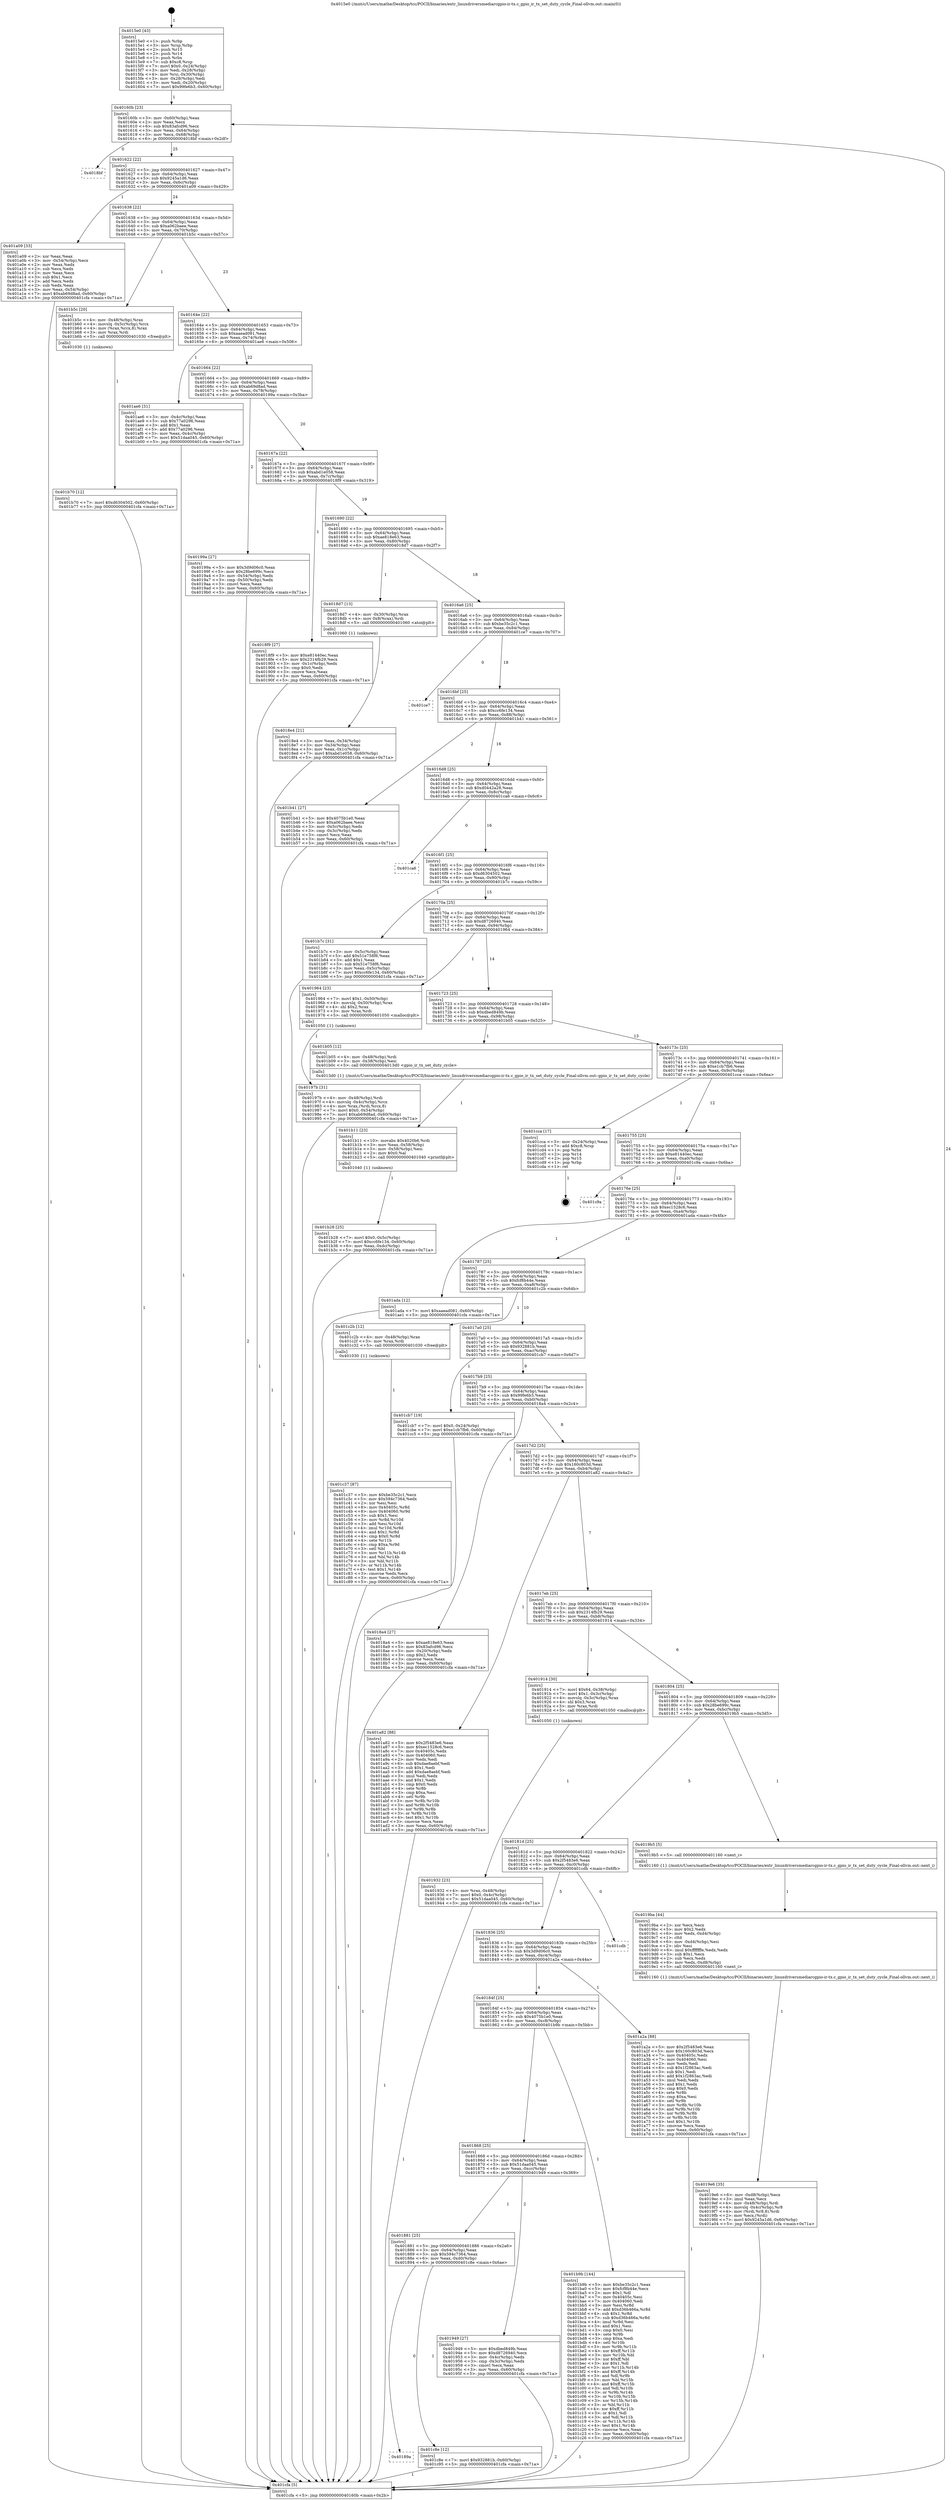 digraph "0x4015e0" {
  label = "0x4015e0 (/mnt/c/Users/mathe/Desktop/tcc/POCII/binaries/extr_linuxdriversmediarcgpio-ir-tx.c_gpio_ir_tx_set_duty_cycle_Final-ollvm.out::main(0))"
  labelloc = "t"
  node[shape=record]

  Entry [label="",width=0.3,height=0.3,shape=circle,fillcolor=black,style=filled]
  "0x40160b" [label="{
     0x40160b [23]\l
     | [instrs]\l
     &nbsp;&nbsp;0x40160b \<+3\>: mov -0x60(%rbp),%eax\l
     &nbsp;&nbsp;0x40160e \<+2\>: mov %eax,%ecx\l
     &nbsp;&nbsp;0x401610 \<+6\>: sub $0x83afcd96,%ecx\l
     &nbsp;&nbsp;0x401616 \<+3\>: mov %eax,-0x64(%rbp)\l
     &nbsp;&nbsp;0x401619 \<+3\>: mov %ecx,-0x68(%rbp)\l
     &nbsp;&nbsp;0x40161c \<+6\>: je 00000000004018bf \<main+0x2df\>\l
  }"]
  "0x4018bf" [label="{
     0x4018bf\l
  }", style=dashed]
  "0x401622" [label="{
     0x401622 [22]\l
     | [instrs]\l
     &nbsp;&nbsp;0x401622 \<+5\>: jmp 0000000000401627 \<main+0x47\>\l
     &nbsp;&nbsp;0x401627 \<+3\>: mov -0x64(%rbp),%eax\l
     &nbsp;&nbsp;0x40162a \<+5\>: sub $0x9245a1d6,%eax\l
     &nbsp;&nbsp;0x40162f \<+3\>: mov %eax,-0x6c(%rbp)\l
     &nbsp;&nbsp;0x401632 \<+6\>: je 0000000000401a09 \<main+0x429\>\l
  }"]
  Exit [label="",width=0.3,height=0.3,shape=circle,fillcolor=black,style=filled,peripheries=2]
  "0x401a09" [label="{
     0x401a09 [33]\l
     | [instrs]\l
     &nbsp;&nbsp;0x401a09 \<+2\>: xor %eax,%eax\l
     &nbsp;&nbsp;0x401a0b \<+3\>: mov -0x54(%rbp),%ecx\l
     &nbsp;&nbsp;0x401a0e \<+2\>: mov %eax,%edx\l
     &nbsp;&nbsp;0x401a10 \<+2\>: sub %ecx,%edx\l
     &nbsp;&nbsp;0x401a12 \<+2\>: mov %eax,%ecx\l
     &nbsp;&nbsp;0x401a14 \<+3\>: sub $0x1,%ecx\l
     &nbsp;&nbsp;0x401a17 \<+2\>: add %ecx,%edx\l
     &nbsp;&nbsp;0x401a19 \<+2\>: sub %edx,%eax\l
     &nbsp;&nbsp;0x401a1b \<+3\>: mov %eax,-0x54(%rbp)\l
     &nbsp;&nbsp;0x401a1e \<+7\>: movl $0xab69d8ad,-0x60(%rbp)\l
     &nbsp;&nbsp;0x401a25 \<+5\>: jmp 0000000000401cfa \<main+0x71a\>\l
  }"]
  "0x401638" [label="{
     0x401638 [22]\l
     | [instrs]\l
     &nbsp;&nbsp;0x401638 \<+5\>: jmp 000000000040163d \<main+0x5d\>\l
     &nbsp;&nbsp;0x40163d \<+3\>: mov -0x64(%rbp),%eax\l
     &nbsp;&nbsp;0x401640 \<+5\>: sub $0xa062baee,%eax\l
     &nbsp;&nbsp;0x401645 \<+3\>: mov %eax,-0x70(%rbp)\l
     &nbsp;&nbsp;0x401648 \<+6\>: je 0000000000401b5c \<main+0x57c\>\l
  }"]
  "0x40189a" [label="{
     0x40189a\l
  }", style=dashed]
  "0x401b5c" [label="{
     0x401b5c [20]\l
     | [instrs]\l
     &nbsp;&nbsp;0x401b5c \<+4\>: mov -0x48(%rbp),%rax\l
     &nbsp;&nbsp;0x401b60 \<+4\>: movslq -0x5c(%rbp),%rcx\l
     &nbsp;&nbsp;0x401b64 \<+4\>: mov (%rax,%rcx,8),%rax\l
     &nbsp;&nbsp;0x401b68 \<+3\>: mov %rax,%rdi\l
     &nbsp;&nbsp;0x401b6b \<+5\>: call 0000000000401030 \<free@plt\>\l
     | [calls]\l
     &nbsp;&nbsp;0x401030 \{1\} (unknown)\l
  }"]
  "0x40164e" [label="{
     0x40164e [22]\l
     | [instrs]\l
     &nbsp;&nbsp;0x40164e \<+5\>: jmp 0000000000401653 \<main+0x73\>\l
     &nbsp;&nbsp;0x401653 \<+3\>: mov -0x64(%rbp),%eax\l
     &nbsp;&nbsp;0x401656 \<+5\>: sub $0xaaead081,%eax\l
     &nbsp;&nbsp;0x40165b \<+3\>: mov %eax,-0x74(%rbp)\l
     &nbsp;&nbsp;0x40165e \<+6\>: je 0000000000401ae6 \<main+0x506\>\l
  }"]
  "0x401c8e" [label="{
     0x401c8e [12]\l
     | [instrs]\l
     &nbsp;&nbsp;0x401c8e \<+7\>: movl $0x932881b,-0x60(%rbp)\l
     &nbsp;&nbsp;0x401c95 \<+5\>: jmp 0000000000401cfa \<main+0x71a\>\l
  }"]
  "0x401ae6" [label="{
     0x401ae6 [31]\l
     | [instrs]\l
     &nbsp;&nbsp;0x401ae6 \<+3\>: mov -0x4c(%rbp),%eax\l
     &nbsp;&nbsp;0x401ae9 \<+5\>: sub $0x77a0296,%eax\l
     &nbsp;&nbsp;0x401aee \<+3\>: add $0x1,%eax\l
     &nbsp;&nbsp;0x401af1 \<+5\>: add $0x77a0296,%eax\l
     &nbsp;&nbsp;0x401af6 \<+3\>: mov %eax,-0x4c(%rbp)\l
     &nbsp;&nbsp;0x401af9 \<+7\>: movl $0x51daa045,-0x60(%rbp)\l
     &nbsp;&nbsp;0x401b00 \<+5\>: jmp 0000000000401cfa \<main+0x71a\>\l
  }"]
  "0x401664" [label="{
     0x401664 [22]\l
     | [instrs]\l
     &nbsp;&nbsp;0x401664 \<+5\>: jmp 0000000000401669 \<main+0x89\>\l
     &nbsp;&nbsp;0x401669 \<+3\>: mov -0x64(%rbp),%eax\l
     &nbsp;&nbsp;0x40166c \<+5\>: sub $0xab69d8ad,%eax\l
     &nbsp;&nbsp;0x401671 \<+3\>: mov %eax,-0x78(%rbp)\l
     &nbsp;&nbsp;0x401674 \<+6\>: je 000000000040199a \<main+0x3ba\>\l
  }"]
  "0x401c37" [label="{
     0x401c37 [87]\l
     | [instrs]\l
     &nbsp;&nbsp;0x401c37 \<+5\>: mov $0xbe35c2c1,%ecx\l
     &nbsp;&nbsp;0x401c3c \<+5\>: mov $0x594c7364,%edx\l
     &nbsp;&nbsp;0x401c41 \<+2\>: xor %esi,%esi\l
     &nbsp;&nbsp;0x401c43 \<+8\>: mov 0x40405c,%r8d\l
     &nbsp;&nbsp;0x401c4b \<+8\>: mov 0x404060,%r9d\l
     &nbsp;&nbsp;0x401c53 \<+3\>: sub $0x1,%esi\l
     &nbsp;&nbsp;0x401c56 \<+3\>: mov %r8d,%r10d\l
     &nbsp;&nbsp;0x401c59 \<+3\>: add %esi,%r10d\l
     &nbsp;&nbsp;0x401c5c \<+4\>: imul %r10d,%r8d\l
     &nbsp;&nbsp;0x401c60 \<+4\>: and $0x1,%r8d\l
     &nbsp;&nbsp;0x401c64 \<+4\>: cmp $0x0,%r8d\l
     &nbsp;&nbsp;0x401c68 \<+4\>: sete %r11b\l
     &nbsp;&nbsp;0x401c6c \<+4\>: cmp $0xa,%r9d\l
     &nbsp;&nbsp;0x401c70 \<+3\>: setl %bl\l
     &nbsp;&nbsp;0x401c73 \<+3\>: mov %r11b,%r14b\l
     &nbsp;&nbsp;0x401c76 \<+3\>: and %bl,%r14b\l
     &nbsp;&nbsp;0x401c79 \<+3\>: xor %bl,%r11b\l
     &nbsp;&nbsp;0x401c7c \<+3\>: or %r11b,%r14b\l
     &nbsp;&nbsp;0x401c7f \<+4\>: test $0x1,%r14b\l
     &nbsp;&nbsp;0x401c83 \<+3\>: cmovne %edx,%ecx\l
     &nbsp;&nbsp;0x401c86 \<+3\>: mov %ecx,-0x60(%rbp)\l
     &nbsp;&nbsp;0x401c89 \<+5\>: jmp 0000000000401cfa \<main+0x71a\>\l
  }"]
  "0x40199a" [label="{
     0x40199a [27]\l
     | [instrs]\l
     &nbsp;&nbsp;0x40199a \<+5\>: mov $0x3d9d06c0,%eax\l
     &nbsp;&nbsp;0x40199f \<+5\>: mov $0x28be699c,%ecx\l
     &nbsp;&nbsp;0x4019a4 \<+3\>: mov -0x54(%rbp),%edx\l
     &nbsp;&nbsp;0x4019a7 \<+3\>: cmp -0x50(%rbp),%edx\l
     &nbsp;&nbsp;0x4019aa \<+3\>: cmovl %ecx,%eax\l
     &nbsp;&nbsp;0x4019ad \<+3\>: mov %eax,-0x60(%rbp)\l
     &nbsp;&nbsp;0x4019b0 \<+5\>: jmp 0000000000401cfa \<main+0x71a\>\l
  }"]
  "0x40167a" [label="{
     0x40167a [22]\l
     | [instrs]\l
     &nbsp;&nbsp;0x40167a \<+5\>: jmp 000000000040167f \<main+0x9f\>\l
     &nbsp;&nbsp;0x40167f \<+3\>: mov -0x64(%rbp),%eax\l
     &nbsp;&nbsp;0x401682 \<+5\>: sub $0xabd1e058,%eax\l
     &nbsp;&nbsp;0x401687 \<+3\>: mov %eax,-0x7c(%rbp)\l
     &nbsp;&nbsp;0x40168a \<+6\>: je 00000000004018f9 \<main+0x319\>\l
  }"]
  "0x401b70" [label="{
     0x401b70 [12]\l
     | [instrs]\l
     &nbsp;&nbsp;0x401b70 \<+7\>: movl $0xd6304502,-0x60(%rbp)\l
     &nbsp;&nbsp;0x401b77 \<+5\>: jmp 0000000000401cfa \<main+0x71a\>\l
  }"]
  "0x4018f9" [label="{
     0x4018f9 [27]\l
     | [instrs]\l
     &nbsp;&nbsp;0x4018f9 \<+5\>: mov $0xe81440ec,%eax\l
     &nbsp;&nbsp;0x4018fe \<+5\>: mov $0x2314fb29,%ecx\l
     &nbsp;&nbsp;0x401903 \<+3\>: mov -0x1c(%rbp),%edx\l
     &nbsp;&nbsp;0x401906 \<+3\>: cmp $0x0,%edx\l
     &nbsp;&nbsp;0x401909 \<+3\>: cmove %ecx,%eax\l
     &nbsp;&nbsp;0x40190c \<+3\>: mov %eax,-0x60(%rbp)\l
     &nbsp;&nbsp;0x40190f \<+5\>: jmp 0000000000401cfa \<main+0x71a\>\l
  }"]
  "0x401690" [label="{
     0x401690 [22]\l
     | [instrs]\l
     &nbsp;&nbsp;0x401690 \<+5\>: jmp 0000000000401695 \<main+0xb5\>\l
     &nbsp;&nbsp;0x401695 \<+3\>: mov -0x64(%rbp),%eax\l
     &nbsp;&nbsp;0x401698 \<+5\>: sub $0xae818e63,%eax\l
     &nbsp;&nbsp;0x40169d \<+3\>: mov %eax,-0x80(%rbp)\l
     &nbsp;&nbsp;0x4016a0 \<+6\>: je 00000000004018d7 \<main+0x2f7\>\l
  }"]
  "0x401b28" [label="{
     0x401b28 [25]\l
     | [instrs]\l
     &nbsp;&nbsp;0x401b28 \<+7\>: movl $0x0,-0x5c(%rbp)\l
     &nbsp;&nbsp;0x401b2f \<+7\>: movl $0xcc6fe134,-0x60(%rbp)\l
     &nbsp;&nbsp;0x401b36 \<+6\>: mov %eax,-0xdc(%rbp)\l
     &nbsp;&nbsp;0x401b3c \<+5\>: jmp 0000000000401cfa \<main+0x71a\>\l
  }"]
  "0x4018d7" [label="{
     0x4018d7 [13]\l
     | [instrs]\l
     &nbsp;&nbsp;0x4018d7 \<+4\>: mov -0x30(%rbp),%rax\l
     &nbsp;&nbsp;0x4018db \<+4\>: mov 0x8(%rax),%rdi\l
     &nbsp;&nbsp;0x4018df \<+5\>: call 0000000000401060 \<atoi@plt\>\l
     | [calls]\l
     &nbsp;&nbsp;0x401060 \{1\} (unknown)\l
  }"]
  "0x4016a6" [label="{
     0x4016a6 [25]\l
     | [instrs]\l
     &nbsp;&nbsp;0x4016a6 \<+5\>: jmp 00000000004016ab \<main+0xcb\>\l
     &nbsp;&nbsp;0x4016ab \<+3\>: mov -0x64(%rbp),%eax\l
     &nbsp;&nbsp;0x4016ae \<+5\>: sub $0xbe35c2c1,%eax\l
     &nbsp;&nbsp;0x4016b3 \<+6\>: mov %eax,-0x84(%rbp)\l
     &nbsp;&nbsp;0x4016b9 \<+6\>: je 0000000000401ce7 \<main+0x707\>\l
  }"]
  "0x401b11" [label="{
     0x401b11 [23]\l
     | [instrs]\l
     &nbsp;&nbsp;0x401b11 \<+10\>: movabs $0x4020b6,%rdi\l
     &nbsp;&nbsp;0x401b1b \<+3\>: mov %eax,-0x58(%rbp)\l
     &nbsp;&nbsp;0x401b1e \<+3\>: mov -0x58(%rbp),%esi\l
     &nbsp;&nbsp;0x401b21 \<+2\>: mov $0x0,%al\l
     &nbsp;&nbsp;0x401b23 \<+5\>: call 0000000000401040 \<printf@plt\>\l
     | [calls]\l
     &nbsp;&nbsp;0x401040 \{1\} (unknown)\l
  }"]
  "0x401ce7" [label="{
     0x401ce7\l
  }", style=dashed]
  "0x4016bf" [label="{
     0x4016bf [25]\l
     | [instrs]\l
     &nbsp;&nbsp;0x4016bf \<+5\>: jmp 00000000004016c4 \<main+0xe4\>\l
     &nbsp;&nbsp;0x4016c4 \<+3\>: mov -0x64(%rbp),%eax\l
     &nbsp;&nbsp;0x4016c7 \<+5\>: sub $0xcc6fe134,%eax\l
     &nbsp;&nbsp;0x4016cc \<+6\>: mov %eax,-0x88(%rbp)\l
     &nbsp;&nbsp;0x4016d2 \<+6\>: je 0000000000401b41 \<main+0x561\>\l
  }"]
  "0x4019e6" [label="{
     0x4019e6 [35]\l
     | [instrs]\l
     &nbsp;&nbsp;0x4019e6 \<+6\>: mov -0xd8(%rbp),%ecx\l
     &nbsp;&nbsp;0x4019ec \<+3\>: imul %eax,%ecx\l
     &nbsp;&nbsp;0x4019ef \<+4\>: mov -0x48(%rbp),%rdi\l
     &nbsp;&nbsp;0x4019f3 \<+4\>: movslq -0x4c(%rbp),%r8\l
     &nbsp;&nbsp;0x4019f7 \<+4\>: mov (%rdi,%r8,8),%rdi\l
     &nbsp;&nbsp;0x4019fb \<+2\>: mov %ecx,(%rdi)\l
     &nbsp;&nbsp;0x4019fd \<+7\>: movl $0x9245a1d6,-0x60(%rbp)\l
     &nbsp;&nbsp;0x401a04 \<+5\>: jmp 0000000000401cfa \<main+0x71a\>\l
  }"]
  "0x401b41" [label="{
     0x401b41 [27]\l
     | [instrs]\l
     &nbsp;&nbsp;0x401b41 \<+5\>: mov $0x4075b1e0,%eax\l
     &nbsp;&nbsp;0x401b46 \<+5\>: mov $0xa062baee,%ecx\l
     &nbsp;&nbsp;0x401b4b \<+3\>: mov -0x5c(%rbp),%edx\l
     &nbsp;&nbsp;0x401b4e \<+3\>: cmp -0x3c(%rbp),%edx\l
     &nbsp;&nbsp;0x401b51 \<+3\>: cmovl %ecx,%eax\l
     &nbsp;&nbsp;0x401b54 \<+3\>: mov %eax,-0x60(%rbp)\l
     &nbsp;&nbsp;0x401b57 \<+5\>: jmp 0000000000401cfa \<main+0x71a\>\l
  }"]
  "0x4016d8" [label="{
     0x4016d8 [25]\l
     | [instrs]\l
     &nbsp;&nbsp;0x4016d8 \<+5\>: jmp 00000000004016dd \<main+0xfd\>\l
     &nbsp;&nbsp;0x4016dd \<+3\>: mov -0x64(%rbp),%eax\l
     &nbsp;&nbsp;0x4016e0 \<+5\>: sub $0xd0442a28,%eax\l
     &nbsp;&nbsp;0x4016e5 \<+6\>: mov %eax,-0x8c(%rbp)\l
     &nbsp;&nbsp;0x4016eb \<+6\>: je 0000000000401ca6 \<main+0x6c6\>\l
  }"]
  "0x4019ba" [label="{
     0x4019ba [44]\l
     | [instrs]\l
     &nbsp;&nbsp;0x4019ba \<+2\>: xor %ecx,%ecx\l
     &nbsp;&nbsp;0x4019bc \<+5\>: mov $0x2,%edx\l
     &nbsp;&nbsp;0x4019c1 \<+6\>: mov %edx,-0xd4(%rbp)\l
     &nbsp;&nbsp;0x4019c7 \<+1\>: cltd\l
     &nbsp;&nbsp;0x4019c8 \<+6\>: mov -0xd4(%rbp),%esi\l
     &nbsp;&nbsp;0x4019ce \<+2\>: idiv %esi\l
     &nbsp;&nbsp;0x4019d0 \<+6\>: imul $0xfffffffe,%edx,%edx\l
     &nbsp;&nbsp;0x4019d6 \<+3\>: sub $0x1,%ecx\l
     &nbsp;&nbsp;0x4019d9 \<+2\>: sub %ecx,%edx\l
     &nbsp;&nbsp;0x4019db \<+6\>: mov %edx,-0xd8(%rbp)\l
     &nbsp;&nbsp;0x4019e1 \<+5\>: call 0000000000401160 \<next_i\>\l
     | [calls]\l
     &nbsp;&nbsp;0x401160 \{1\} (/mnt/c/Users/mathe/Desktop/tcc/POCII/binaries/extr_linuxdriversmediarcgpio-ir-tx.c_gpio_ir_tx_set_duty_cycle_Final-ollvm.out::next_i)\l
  }"]
  "0x401ca6" [label="{
     0x401ca6\l
  }", style=dashed]
  "0x4016f1" [label="{
     0x4016f1 [25]\l
     | [instrs]\l
     &nbsp;&nbsp;0x4016f1 \<+5\>: jmp 00000000004016f6 \<main+0x116\>\l
     &nbsp;&nbsp;0x4016f6 \<+3\>: mov -0x64(%rbp),%eax\l
     &nbsp;&nbsp;0x4016f9 \<+5\>: sub $0xd6304502,%eax\l
     &nbsp;&nbsp;0x4016fe \<+6\>: mov %eax,-0x90(%rbp)\l
     &nbsp;&nbsp;0x401704 \<+6\>: je 0000000000401b7c \<main+0x59c\>\l
  }"]
  "0x40197b" [label="{
     0x40197b [31]\l
     | [instrs]\l
     &nbsp;&nbsp;0x40197b \<+4\>: mov -0x48(%rbp),%rdi\l
     &nbsp;&nbsp;0x40197f \<+4\>: movslq -0x4c(%rbp),%rcx\l
     &nbsp;&nbsp;0x401983 \<+4\>: mov %rax,(%rdi,%rcx,8)\l
     &nbsp;&nbsp;0x401987 \<+7\>: movl $0x0,-0x54(%rbp)\l
     &nbsp;&nbsp;0x40198e \<+7\>: movl $0xab69d8ad,-0x60(%rbp)\l
     &nbsp;&nbsp;0x401995 \<+5\>: jmp 0000000000401cfa \<main+0x71a\>\l
  }"]
  "0x401b7c" [label="{
     0x401b7c [31]\l
     | [instrs]\l
     &nbsp;&nbsp;0x401b7c \<+3\>: mov -0x5c(%rbp),%eax\l
     &nbsp;&nbsp;0x401b7f \<+5\>: add $0x51e758f6,%eax\l
     &nbsp;&nbsp;0x401b84 \<+3\>: add $0x1,%eax\l
     &nbsp;&nbsp;0x401b87 \<+5\>: sub $0x51e758f6,%eax\l
     &nbsp;&nbsp;0x401b8c \<+3\>: mov %eax,-0x5c(%rbp)\l
     &nbsp;&nbsp;0x401b8f \<+7\>: movl $0xcc6fe134,-0x60(%rbp)\l
     &nbsp;&nbsp;0x401b96 \<+5\>: jmp 0000000000401cfa \<main+0x71a\>\l
  }"]
  "0x40170a" [label="{
     0x40170a [25]\l
     | [instrs]\l
     &nbsp;&nbsp;0x40170a \<+5\>: jmp 000000000040170f \<main+0x12f\>\l
     &nbsp;&nbsp;0x40170f \<+3\>: mov -0x64(%rbp),%eax\l
     &nbsp;&nbsp;0x401712 \<+5\>: sub $0xd8726940,%eax\l
     &nbsp;&nbsp;0x401717 \<+6\>: mov %eax,-0x94(%rbp)\l
     &nbsp;&nbsp;0x40171d \<+6\>: je 0000000000401964 \<main+0x384\>\l
  }"]
  "0x401881" [label="{
     0x401881 [25]\l
     | [instrs]\l
     &nbsp;&nbsp;0x401881 \<+5\>: jmp 0000000000401886 \<main+0x2a6\>\l
     &nbsp;&nbsp;0x401886 \<+3\>: mov -0x64(%rbp),%eax\l
     &nbsp;&nbsp;0x401889 \<+5\>: sub $0x594c7364,%eax\l
     &nbsp;&nbsp;0x40188e \<+6\>: mov %eax,-0xd0(%rbp)\l
     &nbsp;&nbsp;0x401894 \<+6\>: je 0000000000401c8e \<main+0x6ae\>\l
  }"]
  "0x401964" [label="{
     0x401964 [23]\l
     | [instrs]\l
     &nbsp;&nbsp;0x401964 \<+7\>: movl $0x1,-0x50(%rbp)\l
     &nbsp;&nbsp;0x40196b \<+4\>: movslq -0x50(%rbp),%rax\l
     &nbsp;&nbsp;0x40196f \<+4\>: shl $0x2,%rax\l
     &nbsp;&nbsp;0x401973 \<+3\>: mov %rax,%rdi\l
     &nbsp;&nbsp;0x401976 \<+5\>: call 0000000000401050 \<malloc@plt\>\l
     | [calls]\l
     &nbsp;&nbsp;0x401050 \{1\} (unknown)\l
  }"]
  "0x401723" [label="{
     0x401723 [25]\l
     | [instrs]\l
     &nbsp;&nbsp;0x401723 \<+5\>: jmp 0000000000401728 \<main+0x148\>\l
     &nbsp;&nbsp;0x401728 \<+3\>: mov -0x64(%rbp),%eax\l
     &nbsp;&nbsp;0x40172b \<+5\>: sub $0xdbed849b,%eax\l
     &nbsp;&nbsp;0x401730 \<+6\>: mov %eax,-0x98(%rbp)\l
     &nbsp;&nbsp;0x401736 \<+6\>: je 0000000000401b05 \<main+0x525\>\l
  }"]
  "0x401949" [label="{
     0x401949 [27]\l
     | [instrs]\l
     &nbsp;&nbsp;0x401949 \<+5\>: mov $0xdbed849b,%eax\l
     &nbsp;&nbsp;0x40194e \<+5\>: mov $0xd8726940,%ecx\l
     &nbsp;&nbsp;0x401953 \<+3\>: mov -0x4c(%rbp),%edx\l
     &nbsp;&nbsp;0x401956 \<+3\>: cmp -0x3c(%rbp),%edx\l
     &nbsp;&nbsp;0x401959 \<+3\>: cmovl %ecx,%eax\l
     &nbsp;&nbsp;0x40195c \<+3\>: mov %eax,-0x60(%rbp)\l
     &nbsp;&nbsp;0x40195f \<+5\>: jmp 0000000000401cfa \<main+0x71a\>\l
  }"]
  "0x401b05" [label="{
     0x401b05 [12]\l
     | [instrs]\l
     &nbsp;&nbsp;0x401b05 \<+4\>: mov -0x48(%rbp),%rdi\l
     &nbsp;&nbsp;0x401b09 \<+3\>: mov -0x38(%rbp),%esi\l
     &nbsp;&nbsp;0x401b0c \<+5\>: call 00000000004013d0 \<gpio_ir_tx_set_duty_cycle\>\l
     | [calls]\l
     &nbsp;&nbsp;0x4013d0 \{1\} (/mnt/c/Users/mathe/Desktop/tcc/POCII/binaries/extr_linuxdriversmediarcgpio-ir-tx.c_gpio_ir_tx_set_duty_cycle_Final-ollvm.out::gpio_ir_tx_set_duty_cycle)\l
  }"]
  "0x40173c" [label="{
     0x40173c [25]\l
     | [instrs]\l
     &nbsp;&nbsp;0x40173c \<+5\>: jmp 0000000000401741 \<main+0x161\>\l
     &nbsp;&nbsp;0x401741 \<+3\>: mov -0x64(%rbp),%eax\l
     &nbsp;&nbsp;0x401744 \<+5\>: sub $0xe1cb7fb6,%eax\l
     &nbsp;&nbsp;0x401749 \<+6\>: mov %eax,-0x9c(%rbp)\l
     &nbsp;&nbsp;0x40174f \<+6\>: je 0000000000401cca \<main+0x6ea\>\l
  }"]
  "0x401868" [label="{
     0x401868 [25]\l
     | [instrs]\l
     &nbsp;&nbsp;0x401868 \<+5\>: jmp 000000000040186d \<main+0x28d\>\l
     &nbsp;&nbsp;0x40186d \<+3\>: mov -0x64(%rbp),%eax\l
     &nbsp;&nbsp;0x401870 \<+5\>: sub $0x51daa045,%eax\l
     &nbsp;&nbsp;0x401875 \<+6\>: mov %eax,-0xcc(%rbp)\l
     &nbsp;&nbsp;0x40187b \<+6\>: je 0000000000401949 \<main+0x369\>\l
  }"]
  "0x401cca" [label="{
     0x401cca [17]\l
     | [instrs]\l
     &nbsp;&nbsp;0x401cca \<+3\>: mov -0x24(%rbp),%eax\l
     &nbsp;&nbsp;0x401ccd \<+7\>: add $0xc8,%rsp\l
     &nbsp;&nbsp;0x401cd4 \<+1\>: pop %rbx\l
     &nbsp;&nbsp;0x401cd5 \<+2\>: pop %r14\l
     &nbsp;&nbsp;0x401cd7 \<+2\>: pop %r15\l
     &nbsp;&nbsp;0x401cd9 \<+1\>: pop %rbp\l
     &nbsp;&nbsp;0x401cda \<+1\>: ret\l
  }"]
  "0x401755" [label="{
     0x401755 [25]\l
     | [instrs]\l
     &nbsp;&nbsp;0x401755 \<+5\>: jmp 000000000040175a \<main+0x17a\>\l
     &nbsp;&nbsp;0x40175a \<+3\>: mov -0x64(%rbp),%eax\l
     &nbsp;&nbsp;0x40175d \<+5\>: sub $0xe81440ec,%eax\l
     &nbsp;&nbsp;0x401762 \<+6\>: mov %eax,-0xa0(%rbp)\l
     &nbsp;&nbsp;0x401768 \<+6\>: je 0000000000401c9a \<main+0x6ba\>\l
  }"]
  "0x401b9b" [label="{
     0x401b9b [144]\l
     | [instrs]\l
     &nbsp;&nbsp;0x401b9b \<+5\>: mov $0xbe35c2c1,%eax\l
     &nbsp;&nbsp;0x401ba0 \<+5\>: mov $0xfcf8b44e,%ecx\l
     &nbsp;&nbsp;0x401ba5 \<+2\>: mov $0x1,%dl\l
     &nbsp;&nbsp;0x401ba7 \<+7\>: mov 0x40405c,%esi\l
     &nbsp;&nbsp;0x401bae \<+7\>: mov 0x404060,%edi\l
     &nbsp;&nbsp;0x401bb5 \<+3\>: mov %esi,%r8d\l
     &nbsp;&nbsp;0x401bb8 \<+7\>: add $0xd36b466a,%r8d\l
     &nbsp;&nbsp;0x401bbf \<+4\>: sub $0x1,%r8d\l
     &nbsp;&nbsp;0x401bc3 \<+7\>: sub $0xd36b466a,%r8d\l
     &nbsp;&nbsp;0x401bca \<+4\>: imul %r8d,%esi\l
     &nbsp;&nbsp;0x401bce \<+3\>: and $0x1,%esi\l
     &nbsp;&nbsp;0x401bd1 \<+3\>: cmp $0x0,%esi\l
     &nbsp;&nbsp;0x401bd4 \<+4\>: sete %r9b\l
     &nbsp;&nbsp;0x401bd8 \<+3\>: cmp $0xa,%edi\l
     &nbsp;&nbsp;0x401bdb \<+4\>: setl %r10b\l
     &nbsp;&nbsp;0x401bdf \<+3\>: mov %r9b,%r11b\l
     &nbsp;&nbsp;0x401be2 \<+4\>: xor $0xff,%r11b\l
     &nbsp;&nbsp;0x401be6 \<+3\>: mov %r10b,%bl\l
     &nbsp;&nbsp;0x401be9 \<+3\>: xor $0xff,%bl\l
     &nbsp;&nbsp;0x401bec \<+3\>: xor $0x1,%dl\l
     &nbsp;&nbsp;0x401bef \<+3\>: mov %r11b,%r14b\l
     &nbsp;&nbsp;0x401bf2 \<+4\>: and $0xff,%r14b\l
     &nbsp;&nbsp;0x401bf6 \<+3\>: and %dl,%r9b\l
     &nbsp;&nbsp;0x401bf9 \<+3\>: mov %bl,%r15b\l
     &nbsp;&nbsp;0x401bfc \<+4\>: and $0xff,%r15b\l
     &nbsp;&nbsp;0x401c00 \<+3\>: and %dl,%r10b\l
     &nbsp;&nbsp;0x401c03 \<+3\>: or %r9b,%r14b\l
     &nbsp;&nbsp;0x401c06 \<+3\>: or %r10b,%r15b\l
     &nbsp;&nbsp;0x401c09 \<+3\>: xor %r15b,%r14b\l
     &nbsp;&nbsp;0x401c0c \<+3\>: or %bl,%r11b\l
     &nbsp;&nbsp;0x401c0f \<+4\>: xor $0xff,%r11b\l
     &nbsp;&nbsp;0x401c13 \<+3\>: or $0x1,%dl\l
     &nbsp;&nbsp;0x401c16 \<+3\>: and %dl,%r11b\l
     &nbsp;&nbsp;0x401c19 \<+3\>: or %r11b,%r14b\l
     &nbsp;&nbsp;0x401c1c \<+4\>: test $0x1,%r14b\l
     &nbsp;&nbsp;0x401c20 \<+3\>: cmovne %ecx,%eax\l
     &nbsp;&nbsp;0x401c23 \<+3\>: mov %eax,-0x60(%rbp)\l
     &nbsp;&nbsp;0x401c26 \<+5\>: jmp 0000000000401cfa \<main+0x71a\>\l
  }"]
  "0x401c9a" [label="{
     0x401c9a\l
  }", style=dashed]
  "0x40176e" [label="{
     0x40176e [25]\l
     | [instrs]\l
     &nbsp;&nbsp;0x40176e \<+5\>: jmp 0000000000401773 \<main+0x193\>\l
     &nbsp;&nbsp;0x401773 \<+3\>: mov -0x64(%rbp),%eax\l
     &nbsp;&nbsp;0x401776 \<+5\>: sub $0xec1528c6,%eax\l
     &nbsp;&nbsp;0x40177b \<+6\>: mov %eax,-0xa4(%rbp)\l
     &nbsp;&nbsp;0x401781 \<+6\>: je 0000000000401ada \<main+0x4fa\>\l
  }"]
  "0x40184f" [label="{
     0x40184f [25]\l
     | [instrs]\l
     &nbsp;&nbsp;0x40184f \<+5\>: jmp 0000000000401854 \<main+0x274\>\l
     &nbsp;&nbsp;0x401854 \<+3\>: mov -0x64(%rbp),%eax\l
     &nbsp;&nbsp;0x401857 \<+5\>: sub $0x4075b1e0,%eax\l
     &nbsp;&nbsp;0x40185c \<+6\>: mov %eax,-0xc8(%rbp)\l
     &nbsp;&nbsp;0x401862 \<+6\>: je 0000000000401b9b \<main+0x5bb\>\l
  }"]
  "0x401ada" [label="{
     0x401ada [12]\l
     | [instrs]\l
     &nbsp;&nbsp;0x401ada \<+7\>: movl $0xaaead081,-0x60(%rbp)\l
     &nbsp;&nbsp;0x401ae1 \<+5\>: jmp 0000000000401cfa \<main+0x71a\>\l
  }"]
  "0x401787" [label="{
     0x401787 [25]\l
     | [instrs]\l
     &nbsp;&nbsp;0x401787 \<+5\>: jmp 000000000040178c \<main+0x1ac\>\l
     &nbsp;&nbsp;0x40178c \<+3\>: mov -0x64(%rbp),%eax\l
     &nbsp;&nbsp;0x40178f \<+5\>: sub $0xfcf8b44e,%eax\l
     &nbsp;&nbsp;0x401794 \<+6\>: mov %eax,-0xa8(%rbp)\l
     &nbsp;&nbsp;0x40179a \<+6\>: je 0000000000401c2b \<main+0x64b\>\l
  }"]
  "0x401a2a" [label="{
     0x401a2a [88]\l
     | [instrs]\l
     &nbsp;&nbsp;0x401a2a \<+5\>: mov $0x2f5483e6,%eax\l
     &nbsp;&nbsp;0x401a2f \<+5\>: mov $0x160c803d,%ecx\l
     &nbsp;&nbsp;0x401a34 \<+7\>: mov 0x40405c,%edx\l
     &nbsp;&nbsp;0x401a3b \<+7\>: mov 0x404060,%esi\l
     &nbsp;&nbsp;0x401a42 \<+2\>: mov %edx,%edi\l
     &nbsp;&nbsp;0x401a44 \<+6\>: sub $0x1f2863ac,%edi\l
     &nbsp;&nbsp;0x401a4a \<+3\>: sub $0x1,%edi\l
     &nbsp;&nbsp;0x401a4d \<+6\>: add $0x1f2863ac,%edi\l
     &nbsp;&nbsp;0x401a53 \<+3\>: imul %edi,%edx\l
     &nbsp;&nbsp;0x401a56 \<+3\>: and $0x1,%edx\l
     &nbsp;&nbsp;0x401a59 \<+3\>: cmp $0x0,%edx\l
     &nbsp;&nbsp;0x401a5c \<+4\>: sete %r8b\l
     &nbsp;&nbsp;0x401a60 \<+3\>: cmp $0xa,%esi\l
     &nbsp;&nbsp;0x401a63 \<+4\>: setl %r9b\l
     &nbsp;&nbsp;0x401a67 \<+3\>: mov %r8b,%r10b\l
     &nbsp;&nbsp;0x401a6a \<+3\>: and %r9b,%r10b\l
     &nbsp;&nbsp;0x401a6d \<+3\>: xor %r9b,%r8b\l
     &nbsp;&nbsp;0x401a70 \<+3\>: or %r8b,%r10b\l
     &nbsp;&nbsp;0x401a73 \<+4\>: test $0x1,%r10b\l
     &nbsp;&nbsp;0x401a77 \<+3\>: cmovne %ecx,%eax\l
     &nbsp;&nbsp;0x401a7a \<+3\>: mov %eax,-0x60(%rbp)\l
     &nbsp;&nbsp;0x401a7d \<+5\>: jmp 0000000000401cfa \<main+0x71a\>\l
  }"]
  "0x401c2b" [label="{
     0x401c2b [12]\l
     | [instrs]\l
     &nbsp;&nbsp;0x401c2b \<+4\>: mov -0x48(%rbp),%rax\l
     &nbsp;&nbsp;0x401c2f \<+3\>: mov %rax,%rdi\l
     &nbsp;&nbsp;0x401c32 \<+5\>: call 0000000000401030 \<free@plt\>\l
     | [calls]\l
     &nbsp;&nbsp;0x401030 \{1\} (unknown)\l
  }"]
  "0x4017a0" [label="{
     0x4017a0 [25]\l
     | [instrs]\l
     &nbsp;&nbsp;0x4017a0 \<+5\>: jmp 00000000004017a5 \<main+0x1c5\>\l
     &nbsp;&nbsp;0x4017a5 \<+3\>: mov -0x64(%rbp),%eax\l
     &nbsp;&nbsp;0x4017a8 \<+5\>: sub $0x932881b,%eax\l
     &nbsp;&nbsp;0x4017ad \<+6\>: mov %eax,-0xac(%rbp)\l
     &nbsp;&nbsp;0x4017b3 \<+6\>: je 0000000000401cb7 \<main+0x6d7\>\l
  }"]
  "0x401836" [label="{
     0x401836 [25]\l
     | [instrs]\l
     &nbsp;&nbsp;0x401836 \<+5\>: jmp 000000000040183b \<main+0x25b\>\l
     &nbsp;&nbsp;0x40183b \<+3\>: mov -0x64(%rbp),%eax\l
     &nbsp;&nbsp;0x40183e \<+5\>: sub $0x3d9d06c0,%eax\l
     &nbsp;&nbsp;0x401843 \<+6\>: mov %eax,-0xc4(%rbp)\l
     &nbsp;&nbsp;0x401849 \<+6\>: je 0000000000401a2a \<main+0x44a\>\l
  }"]
  "0x401cb7" [label="{
     0x401cb7 [19]\l
     | [instrs]\l
     &nbsp;&nbsp;0x401cb7 \<+7\>: movl $0x0,-0x24(%rbp)\l
     &nbsp;&nbsp;0x401cbe \<+7\>: movl $0xe1cb7fb6,-0x60(%rbp)\l
     &nbsp;&nbsp;0x401cc5 \<+5\>: jmp 0000000000401cfa \<main+0x71a\>\l
  }"]
  "0x4017b9" [label="{
     0x4017b9 [25]\l
     | [instrs]\l
     &nbsp;&nbsp;0x4017b9 \<+5\>: jmp 00000000004017be \<main+0x1de\>\l
     &nbsp;&nbsp;0x4017be \<+3\>: mov -0x64(%rbp),%eax\l
     &nbsp;&nbsp;0x4017c1 \<+5\>: sub $0x99fe6b3,%eax\l
     &nbsp;&nbsp;0x4017c6 \<+6\>: mov %eax,-0xb0(%rbp)\l
     &nbsp;&nbsp;0x4017cc \<+6\>: je 00000000004018a4 \<main+0x2c4\>\l
  }"]
  "0x401cdb" [label="{
     0x401cdb\l
  }", style=dashed]
  "0x4018a4" [label="{
     0x4018a4 [27]\l
     | [instrs]\l
     &nbsp;&nbsp;0x4018a4 \<+5\>: mov $0xae818e63,%eax\l
     &nbsp;&nbsp;0x4018a9 \<+5\>: mov $0x83afcd96,%ecx\l
     &nbsp;&nbsp;0x4018ae \<+3\>: mov -0x20(%rbp),%edx\l
     &nbsp;&nbsp;0x4018b1 \<+3\>: cmp $0x2,%edx\l
     &nbsp;&nbsp;0x4018b4 \<+3\>: cmovne %ecx,%eax\l
     &nbsp;&nbsp;0x4018b7 \<+3\>: mov %eax,-0x60(%rbp)\l
     &nbsp;&nbsp;0x4018ba \<+5\>: jmp 0000000000401cfa \<main+0x71a\>\l
  }"]
  "0x4017d2" [label="{
     0x4017d2 [25]\l
     | [instrs]\l
     &nbsp;&nbsp;0x4017d2 \<+5\>: jmp 00000000004017d7 \<main+0x1f7\>\l
     &nbsp;&nbsp;0x4017d7 \<+3\>: mov -0x64(%rbp),%eax\l
     &nbsp;&nbsp;0x4017da \<+5\>: sub $0x160c803d,%eax\l
     &nbsp;&nbsp;0x4017df \<+6\>: mov %eax,-0xb4(%rbp)\l
     &nbsp;&nbsp;0x4017e5 \<+6\>: je 0000000000401a82 \<main+0x4a2\>\l
  }"]
  "0x401cfa" [label="{
     0x401cfa [5]\l
     | [instrs]\l
     &nbsp;&nbsp;0x401cfa \<+5\>: jmp 000000000040160b \<main+0x2b\>\l
  }"]
  "0x4015e0" [label="{
     0x4015e0 [43]\l
     | [instrs]\l
     &nbsp;&nbsp;0x4015e0 \<+1\>: push %rbp\l
     &nbsp;&nbsp;0x4015e1 \<+3\>: mov %rsp,%rbp\l
     &nbsp;&nbsp;0x4015e4 \<+2\>: push %r15\l
     &nbsp;&nbsp;0x4015e6 \<+2\>: push %r14\l
     &nbsp;&nbsp;0x4015e8 \<+1\>: push %rbx\l
     &nbsp;&nbsp;0x4015e9 \<+7\>: sub $0xc8,%rsp\l
     &nbsp;&nbsp;0x4015f0 \<+7\>: movl $0x0,-0x24(%rbp)\l
     &nbsp;&nbsp;0x4015f7 \<+3\>: mov %edi,-0x28(%rbp)\l
     &nbsp;&nbsp;0x4015fa \<+4\>: mov %rsi,-0x30(%rbp)\l
     &nbsp;&nbsp;0x4015fe \<+3\>: mov -0x28(%rbp),%edi\l
     &nbsp;&nbsp;0x401601 \<+3\>: mov %edi,-0x20(%rbp)\l
     &nbsp;&nbsp;0x401604 \<+7\>: movl $0x99fe6b3,-0x60(%rbp)\l
  }"]
  "0x4018e4" [label="{
     0x4018e4 [21]\l
     | [instrs]\l
     &nbsp;&nbsp;0x4018e4 \<+3\>: mov %eax,-0x34(%rbp)\l
     &nbsp;&nbsp;0x4018e7 \<+3\>: mov -0x34(%rbp),%eax\l
     &nbsp;&nbsp;0x4018ea \<+3\>: mov %eax,-0x1c(%rbp)\l
     &nbsp;&nbsp;0x4018ed \<+7\>: movl $0xabd1e058,-0x60(%rbp)\l
     &nbsp;&nbsp;0x4018f4 \<+5\>: jmp 0000000000401cfa \<main+0x71a\>\l
  }"]
  "0x40181d" [label="{
     0x40181d [25]\l
     | [instrs]\l
     &nbsp;&nbsp;0x40181d \<+5\>: jmp 0000000000401822 \<main+0x242\>\l
     &nbsp;&nbsp;0x401822 \<+3\>: mov -0x64(%rbp),%eax\l
     &nbsp;&nbsp;0x401825 \<+5\>: sub $0x2f5483e6,%eax\l
     &nbsp;&nbsp;0x40182a \<+6\>: mov %eax,-0xc0(%rbp)\l
     &nbsp;&nbsp;0x401830 \<+6\>: je 0000000000401cdb \<main+0x6fb\>\l
  }"]
  "0x401a82" [label="{
     0x401a82 [88]\l
     | [instrs]\l
     &nbsp;&nbsp;0x401a82 \<+5\>: mov $0x2f5483e6,%eax\l
     &nbsp;&nbsp;0x401a87 \<+5\>: mov $0xec1528c6,%ecx\l
     &nbsp;&nbsp;0x401a8c \<+7\>: mov 0x40405c,%edx\l
     &nbsp;&nbsp;0x401a93 \<+7\>: mov 0x404060,%esi\l
     &nbsp;&nbsp;0x401a9a \<+2\>: mov %edx,%edi\l
     &nbsp;&nbsp;0x401a9c \<+6\>: sub $0xdae8aebf,%edi\l
     &nbsp;&nbsp;0x401aa2 \<+3\>: sub $0x1,%edi\l
     &nbsp;&nbsp;0x401aa5 \<+6\>: add $0xdae8aebf,%edi\l
     &nbsp;&nbsp;0x401aab \<+3\>: imul %edi,%edx\l
     &nbsp;&nbsp;0x401aae \<+3\>: and $0x1,%edx\l
     &nbsp;&nbsp;0x401ab1 \<+3\>: cmp $0x0,%edx\l
     &nbsp;&nbsp;0x401ab4 \<+4\>: sete %r8b\l
     &nbsp;&nbsp;0x401ab8 \<+3\>: cmp $0xa,%esi\l
     &nbsp;&nbsp;0x401abb \<+4\>: setl %r9b\l
     &nbsp;&nbsp;0x401abf \<+3\>: mov %r8b,%r10b\l
     &nbsp;&nbsp;0x401ac2 \<+3\>: and %r9b,%r10b\l
     &nbsp;&nbsp;0x401ac5 \<+3\>: xor %r9b,%r8b\l
     &nbsp;&nbsp;0x401ac8 \<+3\>: or %r8b,%r10b\l
     &nbsp;&nbsp;0x401acb \<+4\>: test $0x1,%r10b\l
     &nbsp;&nbsp;0x401acf \<+3\>: cmovne %ecx,%eax\l
     &nbsp;&nbsp;0x401ad2 \<+3\>: mov %eax,-0x60(%rbp)\l
     &nbsp;&nbsp;0x401ad5 \<+5\>: jmp 0000000000401cfa \<main+0x71a\>\l
  }"]
  "0x4017eb" [label="{
     0x4017eb [25]\l
     | [instrs]\l
     &nbsp;&nbsp;0x4017eb \<+5\>: jmp 00000000004017f0 \<main+0x210\>\l
     &nbsp;&nbsp;0x4017f0 \<+3\>: mov -0x64(%rbp),%eax\l
     &nbsp;&nbsp;0x4017f3 \<+5\>: sub $0x2314fb29,%eax\l
     &nbsp;&nbsp;0x4017f8 \<+6\>: mov %eax,-0xb8(%rbp)\l
     &nbsp;&nbsp;0x4017fe \<+6\>: je 0000000000401914 \<main+0x334\>\l
  }"]
  "0x4019b5" [label="{
     0x4019b5 [5]\l
     | [instrs]\l
     &nbsp;&nbsp;0x4019b5 \<+5\>: call 0000000000401160 \<next_i\>\l
     | [calls]\l
     &nbsp;&nbsp;0x401160 \{1\} (/mnt/c/Users/mathe/Desktop/tcc/POCII/binaries/extr_linuxdriversmediarcgpio-ir-tx.c_gpio_ir_tx_set_duty_cycle_Final-ollvm.out::next_i)\l
  }"]
  "0x401914" [label="{
     0x401914 [30]\l
     | [instrs]\l
     &nbsp;&nbsp;0x401914 \<+7\>: movl $0x64,-0x38(%rbp)\l
     &nbsp;&nbsp;0x40191b \<+7\>: movl $0x1,-0x3c(%rbp)\l
     &nbsp;&nbsp;0x401922 \<+4\>: movslq -0x3c(%rbp),%rax\l
     &nbsp;&nbsp;0x401926 \<+4\>: shl $0x3,%rax\l
     &nbsp;&nbsp;0x40192a \<+3\>: mov %rax,%rdi\l
     &nbsp;&nbsp;0x40192d \<+5\>: call 0000000000401050 \<malloc@plt\>\l
     | [calls]\l
     &nbsp;&nbsp;0x401050 \{1\} (unknown)\l
  }"]
  "0x401804" [label="{
     0x401804 [25]\l
     | [instrs]\l
     &nbsp;&nbsp;0x401804 \<+5\>: jmp 0000000000401809 \<main+0x229\>\l
     &nbsp;&nbsp;0x401809 \<+3\>: mov -0x64(%rbp),%eax\l
     &nbsp;&nbsp;0x40180c \<+5\>: sub $0x28be699c,%eax\l
     &nbsp;&nbsp;0x401811 \<+6\>: mov %eax,-0xbc(%rbp)\l
     &nbsp;&nbsp;0x401817 \<+6\>: je 00000000004019b5 \<main+0x3d5\>\l
  }"]
  "0x401932" [label="{
     0x401932 [23]\l
     | [instrs]\l
     &nbsp;&nbsp;0x401932 \<+4\>: mov %rax,-0x48(%rbp)\l
     &nbsp;&nbsp;0x401936 \<+7\>: movl $0x0,-0x4c(%rbp)\l
     &nbsp;&nbsp;0x40193d \<+7\>: movl $0x51daa045,-0x60(%rbp)\l
     &nbsp;&nbsp;0x401944 \<+5\>: jmp 0000000000401cfa \<main+0x71a\>\l
  }"]
  Entry -> "0x4015e0" [label=" 1"]
  "0x40160b" -> "0x4018bf" [label=" 0"]
  "0x40160b" -> "0x401622" [label=" 25"]
  "0x401cca" -> Exit [label=" 1"]
  "0x401622" -> "0x401a09" [label=" 1"]
  "0x401622" -> "0x401638" [label=" 24"]
  "0x401cb7" -> "0x401cfa" [label=" 1"]
  "0x401638" -> "0x401b5c" [label=" 1"]
  "0x401638" -> "0x40164e" [label=" 23"]
  "0x401c8e" -> "0x401cfa" [label=" 1"]
  "0x40164e" -> "0x401ae6" [label=" 1"]
  "0x40164e" -> "0x401664" [label=" 22"]
  "0x401881" -> "0x40189a" [label=" 0"]
  "0x401664" -> "0x40199a" [label=" 2"]
  "0x401664" -> "0x40167a" [label=" 20"]
  "0x401881" -> "0x401c8e" [label=" 1"]
  "0x40167a" -> "0x4018f9" [label=" 1"]
  "0x40167a" -> "0x401690" [label=" 19"]
  "0x401c37" -> "0x401cfa" [label=" 1"]
  "0x401690" -> "0x4018d7" [label=" 1"]
  "0x401690" -> "0x4016a6" [label=" 18"]
  "0x401c2b" -> "0x401c37" [label=" 1"]
  "0x4016a6" -> "0x401ce7" [label=" 0"]
  "0x4016a6" -> "0x4016bf" [label=" 18"]
  "0x401b9b" -> "0x401cfa" [label=" 1"]
  "0x4016bf" -> "0x401b41" [label=" 2"]
  "0x4016bf" -> "0x4016d8" [label=" 16"]
  "0x401b7c" -> "0x401cfa" [label=" 1"]
  "0x4016d8" -> "0x401ca6" [label=" 0"]
  "0x4016d8" -> "0x4016f1" [label=" 16"]
  "0x401b70" -> "0x401cfa" [label=" 1"]
  "0x4016f1" -> "0x401b7c" [label=" 1"]
  "0x4016f1" -> "0x40170a" [label=" 15"]
  "0x401b5c" -> "0x401b70" [label=" 1"]
  "0x40170a" -> "0x401964" [label=" 1"]
  "0x40170a" -> "0x401723" [label=" 14"]
  "0x401b41" -> "0x401cfa" [label=" 2"]
  "0x401723" -> "0x401b05" [label=" 1"]
  "0x401723" -> "0x40173c" [label=" 13"]
  "0x401b28" -> "0x401cfa" [label=" 1"]
  "0x40173c" -> "0x401cca" [label=" 1"]
  "0x40173c" -> "0x401755" [label=" 12"]
  "0x401b05" -> "0x401b11" [label=" 1"]
  "0x401755" -> "0x401c9a" [label=" 0"]
  "0x401755" -> "0x40176e" [label=" 12"]
  "0x401ae6" -> "0x401cfa" [label=" 1"]
  "0x40176e" -> "0x401ada" [label=" 1"]
  "0x40176e" -> "0x401787" [label=" 11"]
  "0x401a82" -> "0x401cfa" [label=" 1"]
  "0x401787" -> "0x401c2b" [label=" 1"]
  "0x401787" -> "0x4017a0" [label=" 10"]
  "0x401a2a" -> "0x401cfa" [label=" 1"]
  "0x4017a0" -> "0x401cb7" [label=" 1"]
  "0x4017a0" -> "0x4017b9" [label=" 9"]
  "0x4019e6" -> "0x401cfa" [label=" 1"]
  "0x4017b9" -> "0x4018a4" [label=" 1"]
  "0x4017b9" -> "0x4017d2" [label=" 8"]
  "0x4018a4" -> "0x401cfa" [label=" 1"]
  "0x4015e0" -> "0x40160b" [label=" 1"]
  "0x401cfa" -> "0x40160b" [label=" 24"]
  "0x4018d7" -> "0x4018e4" [label=" 1"]
  "0x4018e4" -> "0x401cfa" [label=" 1"]
  "0x4018f9" -> "0x401cfa" [label=" 1"]
  "0x4019ba" -> "0x4019e6" [label=" 1"]
  "0x4017d2" -> "0x401a82" [label=" 1"]
  "0x4017d2" -> "0x4017eb" [label=" 7"]
  "0x40199a" -> "0x401cfa" [label=" 2"]
  "0x4017eb" -> "0x401914" [label=" 1"]
  "0x4017eb" -> "0x401804" [label=" 6"]
  "0x401914" -> "0x401932" [label=" 1"]
  "0x401932" -> "0x401cfa" [label=" 1"]
  "0x40197b" -> "0x401cfa" [label=" 1"]
  "0x401804" -> "0x4019b5" [label=" 1"]
  "0x401804" -> "0x40181d" [label=" 5"]
  "0x4019b5" -> "0x4019ba" [label=" 1"]
  "0x40181d" -> "0x401cdb" [label=" 0"]
  "0x40181d" -> "0x401836" [label=" 5"]
  "0x401a09" -> "0x401cfa" [label=" 1"]
  "0x401836" -> "0x401a2a" [label=" 1"]
  "0x401836" -> "0x40184f" [label=" 4"]
  "0x401ada" -> "0x401cfa" [label=" 1"]
  "0x40184f" -> "0x401b9b" [label=" 1"]
  "0x40184f" -> "0x401868" [label=" 3"]
  "0x401b11" -> "0x401b28" [label=" 1"]
  "0x401868" -> "0x401949" [label=" 2"]
  "0x401868" -> "0x401881" [label=" 1"]
  "0x401949" -> "0x401cfa" [label=" 2"]
  "0x401964" -> "0x40197b" [label=" 1"]
}
